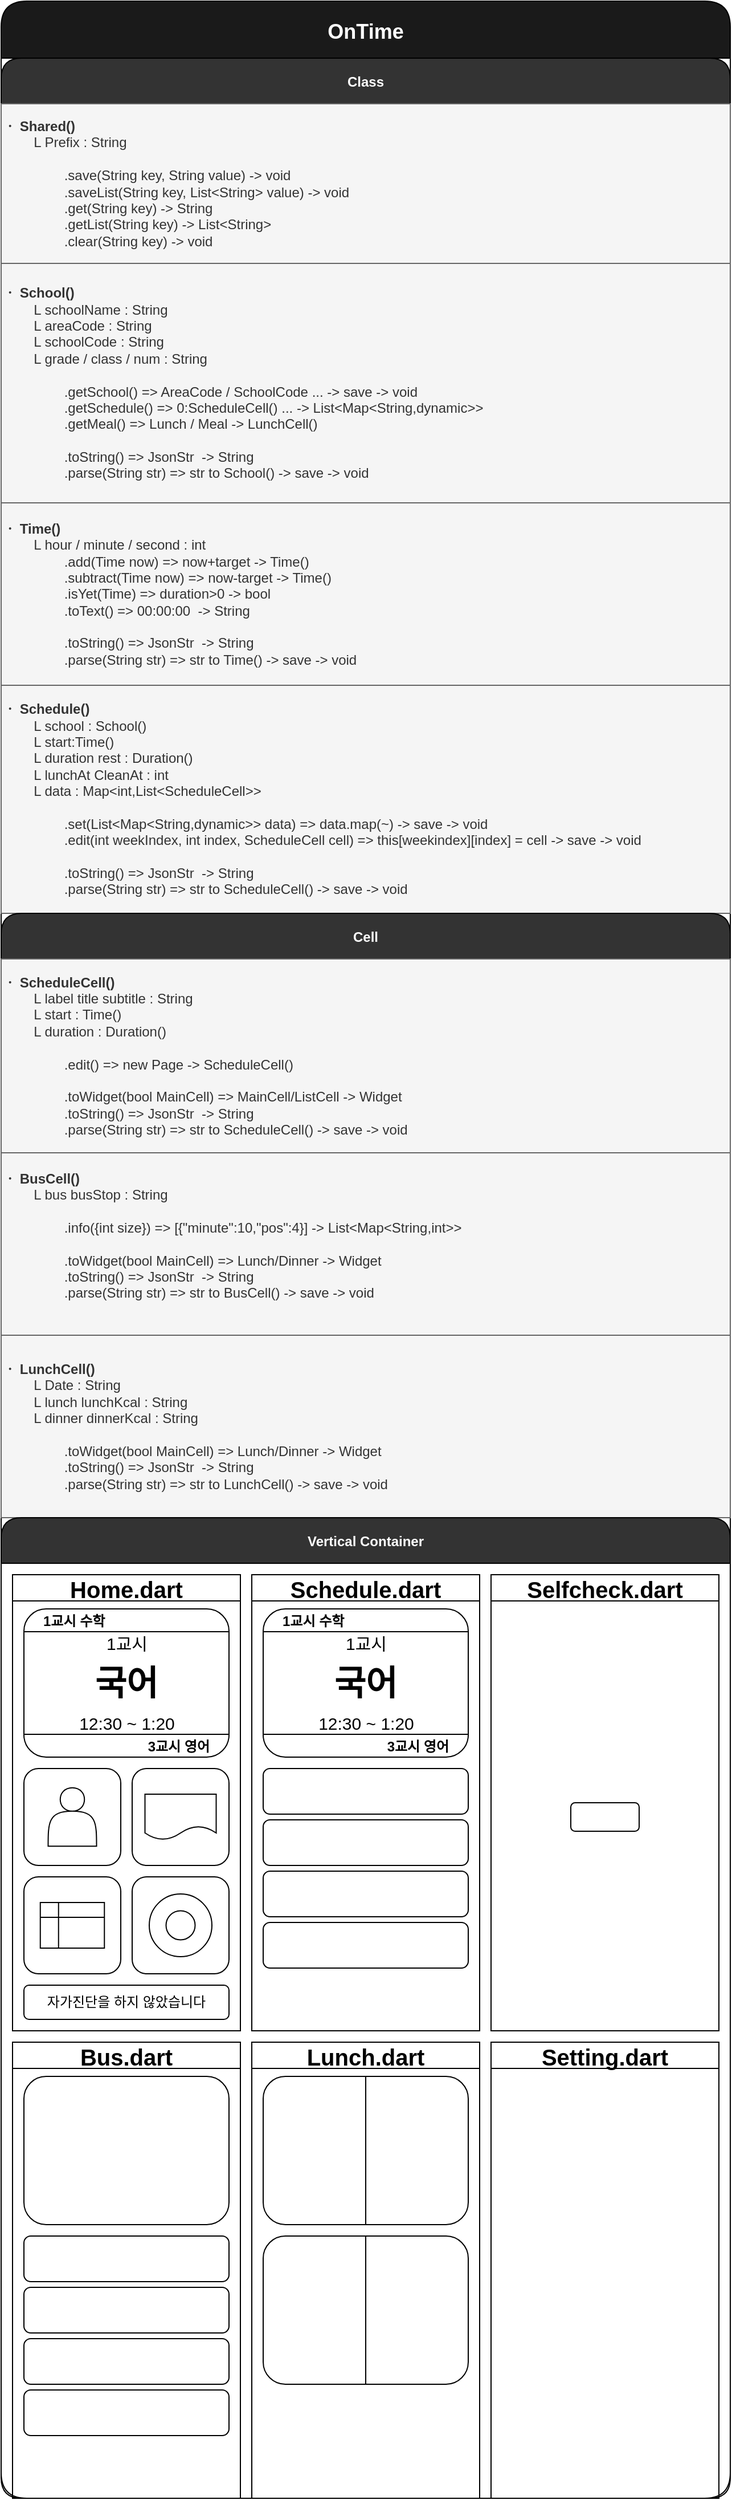 <mxfile version="16.6.3" type="device"><diagram id="papqd-Emx88751zO27Ue" name="Page-1"><mxGraphModel dx="324" dy="532" grid="1" gridSize="10" guides="1" tooltips="1" connect="1" arrows="1" fold="1" page="1" pageScale="1" pageWidth="827" pageHeight="1169" math="0" shadow="0"><root><mxCell id="0"/><mxCell id="1" parent="0"/><mxCell id="Hh0Dkok3QX1RcjYimleG-38" value="OnTime" style="swimlane;fontStyle=1;childLayout=stackLayout;horizontal=1;startSize=50;horizontalStack=0;resizeParent=1;resizeParentMax=0;resizeLast=0;collapsible=1;marginBottom=0;rounded=1;fontFamily=Helvetica;fontSize=18;fontColor=#ffffff;strokeColor=#000000;strokeWidth=1;fillColor=#1A1A1A;" parent="1" vertex="1"><mxGeometry x="10" y="10" width="640" height="2190" as="geometry"><mxRectangle x="10" y="10" width="100" height="50" as="alternateBounds"/></mxGeometry></mxCell><mxCell id="Hh0Dkok3QX1RcjYimleG-10" value="Class" style="swimlane;fontStyle=1;childLayout=stackLayout;horizontal=1;startSize=40;horizontalStack=0;resizeParent=1;resizeParentMax=0;resizeLast=0;collapsible=1;marginBottom=0;rounded=1;fillColor=#333333;strokeColor=#000000;fontColor=#ffffff;strokeWidth=1;" parent="Hh0Dkok3QX1RcjYimleG-38" vertex="1"><mxGeometry y="50" width="640" height="750" as="geometry"><mxRectangle y="50" width="640" height="30" as="alternateBounds"/></mxGeometry></mxCell><mxCell id="Hh0Dkok3QX1RcjYimleG-14" value="&lt;span style=&quot;font-weight: bold&quot;&gt;ㆍ Shared()&lt;br&gt;&lt;/span&gt;&lt;span style=&quot;white-space: pre&quot;&gt;&#9;&lt;/span&gt;L Prefix : String&lt;br style=&quot;padding: 0px ; margin: 0px&quot;&gt;&lt;br style=&quot;padding: 0px ; margin: 0px&quot;&gt;&lt;span style=&quot;white-space: pre&quot;&gt;&#9;&lt;/span&gt;&lt;span style=&quot;white-space: pre&quot;&gt;&#9;&lt;/span&gt;.save(String key, String value) -&amp;gt; void&lt;br&gt;&lt;span style=&quot;white-space: pre&quot;&gt;&#9;&lt;/span&gt;&lt;span style=&quot;white-space: pre&quot;&gt;&#9;&lt;/span&gt;.saveList(String key, List&amp;lt;String&amp;gt; value) -&amp;gt; void&lt;br&gt;&lt;span&gt;&lt;span style=&quot;white-space: pre&quot;&gt;&#9;&lt;/span&gt;&lt;span style=&quot;white-space: pre&quot;&gt;&#9;&lt;/span&gt;.get(String key) -&amp;gt; String&lt;/span&gt;&lt;br&gt;&lt;span style=&quot;white-space: pre&quot;&gt;&#9;&lt;/span&gt;&lt;span style=&quot;white-space: pre&quot;&gt;&#9;&lt;/span&gt;.getList(String key) -&amp;gt; List&amp;lt;String&amp;gt;&lt;br&gt;&lt;span&gt;&lt;span style=&quot;white-space: pre&quot;&gt;&#9;&lt;/span&gt;&lt;span style=&quot;white-space: pre&quot;&gt;&#9;&lt;/span&gt;.clear(String key) -&amp;gt; void&lt;/span&gt;" style="rounded=0;whiteSpace=wrap;html=1;align=left;fillColor=#f5f5f5;fontColor=#333333;strokeColor=#666666;strokeWidth=1;" parent="Hh0Dkok3QX1RcjYimleG-10" vertex="1"><mxGeometry y="40" width="640" height="140" as="geometry"/></mxCell><mxCell id="Hh0Dkok3QX1RcjYimleG-17" value="&lt;b&gt;ㆍ&amp;nbsp;School()&lt;/b&gt;&lt;div&gt;&lt;span style=&quot;white-space: pre&quot;&gt;&#9;&lt;/span&gt;L schoolName : String&lt;/div&gt;&lt;div&gt;&lt;span&gt;&#9;&#9;&lt;/span&gt;&lt;span style=&quot;white-space: pre&quot;&gt;&#9;&lt;/span&gt;L areaCode : String&lt;/div&gt;&lt;div&gt;&lt;span&gt;&#9;&#9;&lt;/span&gt;&lt;span style=&quot;white-space: pre&quot;&gt;&#9;&lt;/span&gt;L schoolCode : String&lt;/div&gt;&lt;div&gt;&lt;span&gt;&#9;&lt;/span&gt;&lt;span style=&quot;white-space: pre&quot;&gt;&#9;&lt;/span&gt;L grade / class / num : String&lt;/div&gt;&lt;div&gt;&lt;br&gt;&lt;/div&gt;&lt;div&gt;&lt;span&gt;&#9;&lt;/span&gt;&lt;span style=&quot;white-space: pre&quot;&gt;&#9;&lt;/span&gt;&lt;span style=&quot;white-space: pre&quot;&gt;&#9;&lt;/span&gt;.getSchool() =&amp;gt; AreaCode / SchoolCode ... -&amp;gt; save -&amp;gt; void&lt;/div&gt;&lt;div&gt;&lt;span&gt;&#9;&lt;/span&gt;&lt;span style=&quot;white-space: pre&quot;&gt;&#9;&lt;/span&gt;&lt;span style=&quot;white-space: pre&quot;&gt;&#9;&lt;/span&gt;.getSchedule() =&amp;gt; 0:ScheduleCell() ... -&amp;gt; List&amp;lt;Map&amp;lt;String,dynamic&amp;gt;&amp;gt;&lt;/div&gt;&lt;div&gt;&lt;span&gt;&#9;&lt;/span&gt;&lt;span style=&quot;white-space: pre&quot;&gt;&#9;&lt;/span&gt;&lt;span style=&quot;white-space: pre&quot;&gt;&#9;&lt;/span&gt;.getMeal() =&amp;gt; Lunch / Meal -&amp;gt; LunchCell()&lt;/div&gt;&lt;div&gt;&lt;br&gt;&lt;/div&gt;&lt;div&gt;&lt;span&gt;&#9;&lt;/span&gt;&lt;span style=&quot;white-space: pre&quot;&gt;&#9;&lt;/span&gt;&lt;span style=&quot;white-space: pre&quot;&gt;&#9;&lt;/span&gt;.toString() =&amp;gt; JsonStr&amp;nbsp; -&amp;gt; String&lt;/div&gt;&lt;div&gt;&lt;span&gt;&#9;&lt;/span&gt;&lt;span style=&quot;white-space: pre&quot;&gt;&#9;&lt;/span&gt;&lt;span style=&quot;white-space: pre&quot;&gt;&#9;&lt;/span&gt;.parse(String str) =&amp;gt; str to School() -&amp;gt; save -&amp;gt; void&lt;/div&gt;" style="rounded=0;whiteSpace=wrap;html=1;align=left;fillColor=#f5f5f5;fontColor=#333333;strokeColor=#666666;strokeWidth=1;" parent="Hh0Dkok3QX1RcjYimleG-10" vertex="1"><mxGeometry y="180" width="640" height="210" as="geometry"/></mxCell><mxCell id="Hh0Dkok3QX1RcjYimleG-16" value="&lt;div&gt;&lt;b&gt;ㆍ Time()&lt;/b&gt;&lt;/div&gt;&lt;div&gt;&lt;span style=&quot;white-space: pre&quot;&gt;&#9;&lt;/span&gt;L hour / minute / second : int&lt;/div&gt;&lt;div&gt;&lt;span&gt;&#9;&lt;/span&gt;&lt;/div&gt;&lt;div&gt;&lt;span&gt;&#9;&lt;/span&gt;&lt;span style=&quot;white-space: pre&quot;&gt;&#9;&lt;/span&gt;&lt;span style=&quot;white-space: pre&quot;&gt;&#9;&lt;/span&gt;.add(Time now) =&amp;gt; now+target -&amp;gt; Time()&lt;/div&gt;&lt;div&gt;&lt;span&gt;&#9;&lt;/span&gt;&lt;span style=&quot;white-space: pre&quot;&gt;&#9;&lt;/span&gt;&lt;span style=&quot;white-space: pre&quot;&gt;&#9;&lt;/span&gt;.subtract(Time now) =&amp;gt; now-target -&amp;gt; Time()&lt;/div&gt;&lt;div&gt;&lt;span&gt;&#9;&lt;/span&gt;&lt;span style=&quot;white-space: pre&quot;&gt;&#9;&lt;/span&gt;&lt;span style=&quot;white-space: pre&quot;&gt;&#9;&lt;/span&gt;.isYet(Time) =&amp;gt; duration&amp;gt;0 -&amp;gt; bool&lt;/div&gt;&lt;div&gt;&lt;span&gt;&#9;&lt;/span&gt;&lt;span style=&quot;white-space: pre&quot;&gt;&#9;&lt;/span&gt;&lt;span style=&quot;white-space: pre&quot;&gt;&#9;&lt;/span&gt;.toText() =&amp;gt; 00:00:00&amp;nbsp; -&amp;gt; String&lt;/div&gt;&lt;div&gt;&lt;br&gt;&lt;/div&gt;&lt;div&gt;&lt;span&gt;&#9;&lt;/span&gt;&lt;span style=&quot;white-space: pre&quot;&gt;&#9;&lt;/span&gt;&lt;span style=&quot;white-space: pre&quot;&gt;&#9;&lt;/span&gt;.toString() =&amp;gt; JsonStr&amp;nbsp; -&amp;gt; String&lt;/div&gt;&lt;div&gt;&#9;&lt;span style=&quot;white-space: pre&quot;&gt;&#9;&lt;/span&gt;&lt;span style=&quot;white-space: pre&quot;&gt;&#9;&lt;/span&gt;.parse(String str) =&amp;gt; str to Time() -&amp;gt; save -&amp;gt; void&lt;/div&gt;" style="rounded=0;whiteSpace=wrap;html=1;align=left;fillColor=#f5f5f5;fontColor=#333333;strokeColor=#666666;strokeWidth=1;" parent="Hh0Dkok3QX1RcjYimleG-10" vertex="1"><mxGeometry y="390" width="640" height="160" as="geometry"/></mxCell><mxCell id="Hh0Dkok3QX1RcjYimleG-15" value="&lt;div&gt;&lt;b&gt;ㆍ Schedule()&lt;/b&gt;&lt;/div&gt;&lt;div&gt;&#9;&lt;span style=&quot;white-space: pre&quot;&gt;&#9;&lt;/span&gt;L school : School()&lt;/div&gt;&lt;div&gt;&lt;span&gt;&#9;&lt;/span&gt;&lt;span style=&quot;white-space: pre&quot;&gt;&#9;&lt;/span&gt;L start:Time()&lt;/div&gt;&lt;div&gt;&lt;span&gt;&#9;&lt;/span&gt;&lt;span style=&quot;white-space: pre&quot;&gt;&#9;&lt;/span&gt;L duration rest : Duration()&lt;/div&gt;&lt;div&gt;&lt;span&gt;&#9;&lt;/span&gt;&lt;span style=&quot;white-space: pre&quot;&gt;&#9;&lt;/span&gt;L lunchAt CleanAt : int&lt;/div&gt;&lt;div&gt;&lt;span&gt;&#9;&lt;/span&gt;&lt;span style=&quot;white-space: pre&quot;&gt;&#9;&lt;/span&gt;L data : Map&amp;lt;int,List&amp;lt;ScheduleCell&amp;gt;&amp;gt;&lt;/div&gt;&lt;div&gt;&lt;br&gt;&lt;/div&gt;&lt;div&gt;&lt;span&gt;&#9;&lt;/span&gt;&lt;span style=&quot;white-space: pre&quot;&gt;&#9;&lt;/span&gt;&lt;span style=&quot;white-space: pre&quot;&gt;&#9;&lt;/span&gt;.set(List&amp;lt;Map&amp;lt;String,dynamic&amp;gt;&amp;gt; data) =&amp;gt; data.map(~) -&amp;gt; save -&amp;gt; void&lt;/div&gt;&lt;div&gt;&lt;span&gt;&#9;&lt;/span&gt;&lt;span style=&quot;white-space: pre&quot;&gt;&#9;&lt;/span&gt;&lt;span style=&quot;white-space: pre&quot;&gt;&#9;&lt;/span&gt;.edit(int weekIndex, int index, ScheduleCell cell) =&amp;gt; this[weekindex][index] = cell -&amp;gt; save -&amp;gt; void&lt;/div&gt;&lt;div&gt;&lt;br&gt;&lt;/div&gt;&lt;div&gt;&lt;span&gt;&#9;&lt;/span&gt;&lt;span style=&quot;white-space: pre&quot;&gt;&#9;&lt;/span&gt;&lt;span style=&quot;white-space: pre&quot;&gt;&#9;&lt;/span&gt;.toString() =&amp;gt; JsonStr&amp;nbsp; -&amp;gt; String&lt;/div&gt;&lt;div&gt;&#9;&lt;span style=&quot;white-space: pre&quot;&gt;&#9;&lt;/span&gt;&lt;span style=&quot;white-space: pre&quot;&gt;&#9;&lt;/span&gt;.parse(String str) =&amp;gt; str to ScheduleCell() -&amp;gt; save -&amp;gt; void&lt;/div&gt;" style="rounded=0;whiteSpace=wrap;html=1;align=left;fillColor=#f5f5f5;fontColor=#333333;strokeColor=#666666;strokeWidth=1;" parent="Hh0Dkok3QX1RcjYimleG-10" vertex="1"><mxGeometry y="550" width="640" height="200" as="geometry"/></mxCell><mxCell id="Hh0Dkok3QX1RcjYimleG-18" value="Cell" style="swimlane;fontStyle=1;childLayout=stackLayout;horizontal=1;startSize=40;horizontalStack=0;resizeParent=1;resizeParentMax=0;resizeLast=0;collapsible=1;marginBottom=0;rounded=1;fillColor=#333333;strokeColor=#000000;fontColor=#ffffff;strokeWidth=1;" parent="Hh0Dkok3QX1RcjYimleG-38" vertex="1"><mxGeometry y="800" width="640" height="530" as="geometry"><mxRectangle y="800" width="640" height="30" as="alternateBounds"/></mxGeometry></mxCell><mxCell id="Hh0Dkok3QX1RcjYimleG-19" value="&lt;div&gt;&lt;b&gt;ㆍ ScheduleCell()&lt;/b&gt;&lt;/div&gt;&lt;div&gt;&#9;&lt;span style=&quot;white-space: pre&quot;&gt;&#9;&lt;/span&gt;L label title subtitle : String&lt;/div&gt;&lt;div&gt;&lt;span&gt;&#9;&lt;/span&gt;&lt;span style=&quot;white-space: pre&quot;&gt;&#9;&lt;/span&gt;L start : Time()&lt;/div&gt;&lt;div&gt;&lt;span&gt;&#9;&lt;/span&gt;&lt;span style=&quot;white-space: pre&quot;&gt;&#9;&lt;/span&gt;L duration : Duration()&lt;/div&gt;&lt;div&gt;&lt;br&gt;&lt;/div&gt;&lt;div&gt;&lt;span&gt;&#9;&lt;/span&gt;&lt;span style=&quot;white-space: pre&quot;&gt;&#9;&lt;span style=&quot;white-space: pre&quot;&gt;&#9;&lt;/span&gt;&lt;/span&gt;.edit() =&amp;gt; new Page -&amp;gt; ScheduleCell()&lt;/div&gt;&lt;div&gt;&lt;br&gt;&lt;/div&gt;&lt;div&gt;&lt;span&gt;&#9;&lt;/span&gt;&lt;span style=&quot;white-space: pre&quot;&gt;&#9;&lt;span style=&quot;white-space: pre&quot;&gt;&#9;&lt;/span&gt;&lt;/span&gt;.toWidget(bool MainCell) =&amp;gt; MainCell/ListCell -&amp;gt; Widget&lt;/div&gt;&lt;div&gt;&lt;span style=&quot;white-space: pre&quot;&gt;&#9;&lt;span style=&quot;white-space: pre&quot;&gt;&#9;&lt;/span&gt;&lt;/span&gt;.toString() =&amp;gt; JsonStr&amp;nbsp; -&amp;gt; String&lt;/div&gt;&lt;div&gt;&lt;span style=&quot;white-space: pre&quot;&gt;&#9;&lt;span style=&quot;white-space: pre&quot;&gt;&#9;&lt;/span&gt;&lt;/span&gt;.parse(String str) =&amp;gt; str to ScheduleCell() -&amp;gt; save -&amp;gt; void&lt;/div&gt;" style="rounded=0;whiteSpace=wrap;html=1;align=left;fillColor=#f5f5f5;fontColor=#333333;strokeColor=#666666;strokeWidth=1;" parent="Hh0Dkok3QX1RcjYimleG-18" vertex="1"><mxGeometry y="40" width="640" height="170" as="geometry"/></mxCell><mxCell id="Hh0Dkok3QX1RcjYimleG-20" value="&lt;div&gt;&lt;b&gt;ㆍ BusCell()&lt;/b&gt;&lt;/div&gt;&lt;div&gt;&#9;&lt;span style=&quot;white-space: pre&quot;&gt;&#9;&lt;/span&gt;L bus busStop : String&lt;/div&gt;&lt;div&gt;&lt;br&gt;&lt;/div&gt;&lt;div&gt;&lt;span&gt;&#9;&lt;/span&gt;&lt;span style=&quot;white-space: pre&quot;&gt;&#9;&lt;span style=&quot;white-space: pre&quot;&gt;&#9;&lt;/span&gt;&lt;/span&gt;.info({int size}) =&amp;gt; [{&quot;minute&quot;:10,&quot;pos&quot;:4}] -&amp;gt; List&amp;lt;Map&amp;lt;String,int&amp;gt;&amp;gt;&lt;/div&gt;&lt;div&gt;&lt;br&gt;&lt;/div&gt;&lt;div&gt;&lt;span&gt;&#9;&lt;/span&gt;&lt;span style=&quot;white-space: pre&quot;&gt;&lt;span style=&quot;white-space: pre&quot;&gt;&#9;&lt;/span&gt;&#9;&lt;/span&gt;.toWidget(bool MainCell) =&amp;gt; Lunch/Dinner -&amp;gt; Widget&lt;/div&gt;&lt;div&gt;&lt;span&gt;&#9;&lt;/span&gt;&lt;span style=&quot;white-space: pre&quot;&gt;&#9;&lt;/span&gt;&lt;span style=&quot;white-space: pre&quot;&gt;&#9;&lt;/span&gt;.toString() =&amp;gt; JsonStr&amp;nbsp; -&amp;gt; String&lt;/div&gt;&lt;div&gt;&lt;span&gt;&#9;&lt;/span&gt;&lt;span style=&quot;white-space: pre&quot;&gt;&lt;span style=&quot;white-space: pre&quot;&gt;&#9;&lt;/span&gt;&#9;&lt;/span&gt;.parse(String str) =&amp;gt; str to BusCell() -&amp;gt; save -&amp;gt; void&lt;/div&gt;&lt;div&gt;&lt;br&gt;&lt;/div&gt;" style="rounded=0;whiteSpace=wrap;html=1;align=left;fillColor=#f5f5f5;fontColor=#333333;strokeColor=#666666;strokeWidth=1;" parent="Hh0Dkok3QX1RcjYimleG-18" vertex="1"><mxGeometry y="210" width="640" height="160" as="geometry"/></mxCell><mxCell id="Hh0Dkok3QX1RcjYimleG-21" value="&lt;div&gt;&lt;b&gt;ㆍ LunchCell()&lt;/b&gt;&lt;/div&gt;&lt;div&gt;&#9;&lt;span style=&quot;white-space: pre&quot;&gt;&#9;&lt;/span&gt;L Date : String&lt;/div&gt;&lt;div&gt;&lt;span&gt;&#9;&lt;/span&gt;&lt;span style=&quot;white-space: pre&quot;&gt;&#9;&lt;/span&gt;L lunch lunchKcal : String&lt;/div&gt;&lt;div&gt;&lt;span&gt;&#9;&lt;/span&gt;&lt;span style=&quot;white-space: pre&quot;&gt;&#9;&lt;/span&gt;L dinner dinnerKcal : String&lt;/div&gt;&lt;div&gt;&lt;br&gt;&lt;/div&gt;&lt;div&gt;&lt;span&gt;&#9;&lt;/span&gt;&lt;span style=&quot;white-space: pre&quot;&gt;&#9;&lt;/span&gt;&lt;span style=&quot;white-space: pre&quot;&gt;&#9;&lt;/span&gt;.toWidget(bool MainCell) =&amp;gt; Lunch/Dinner -&amp;gt; Widget&lt;/div&gt;&lt;div&gt;&lt;span&gt;&#9;&lt;/span&gt;&lt;span style=&quot;white-space: pre&quot;&gt;&#9;&lt;/span&gt;&lt;span style=&quot;white-space: pre&quot;&gt;&#9;&lt;/span&gt;.toString() =&amp;gt; JsonStr&amp;nbsp; -&amp;gt; String&lt;/div&gt;&lt;div&gt;&#9;&lt;span style=&quot;white-space: pre&quot;&gt;&#9;&lt;/span&gt;&lt;span style=&quot;white-space: pre&quot;&gt;&#9;&lt;/span&gt;.parse(String str) =&amp;gt; str to LunchCell() -&amp;gt; save -&amp;gt; void&lt;/div&gt;" style="rounded=0;whiteSpace=wrap;html=1;align=left;fillColor=#f5f5f5;fontColor=#333333;strokeColor=#666666;strokeWidth=1;" parent="Hh0Dkok3QX1RcjYimleG-18" vertex="1"><mxGeometry y="370" width="640" height="160" as="geometry"/></mxCell><mxCell id="Hh0Dkok3QX1RcjYimleG-36" value="Vertical Container" style="swimlane;rounded=1;fontFamily=Helvetica;fontSize=12;fontColor=#ffffff;startSize=40;strokeColor=#000000;strokeWidth=1;fillColor=#333333;" parent="Hh0Dkok3QX1RcjYimleG-38" vertex="1"><mxGeometry y="1330" width="640" height="860" as="geometry"><mxRectangle y="1330" width="640" height="30" as="alternateBounds"/></mxGeometry></mxCell><mxCell id="9PrmPJGAb4qM7O6rwo9i-76" value="Home.dart" style="swimlane;fontSize=20;" parent="Hh0Dkok3QX1RcjYimleG-36" vertex="1"><mxGeometry x="10" y="50" width="200" height="400" as="geometry"><mxRectangle x="10" y="230" width="130" height="30" as="alternateBounds"/></mxGeometry></mxCell><mxCell id="9PrmPJGAb4qM7O6rwo9i-11" value="" style="rounded=1;whiteSpace=wrap;html=1;fontSize=20;" parent="9PrmPJGAb4qM7O6rwo9i-76" vertex="1"><mxGeometry x="10" y="30" width="180" height="130" as="geometry"/></mxCell><mxCell id="9PrmPJGAb4qM7O6rwo9i-15" value="" style="rounded=1;whiteSpace=wrap;html=1;fontSize=20;" parent="9PrmPJGAb4qM7O6rwo9i-76" vertex="1"><mxGeometry x="10" y="170" width="85" height="85" as="geometry"/></mxCell><mxCell id="9PrmPJGAb4qM7O6rwo9i-21" value="" style="rounded=1;whiteSpace=wrap;html=1;fontSize=20;" parent="9PrmPJGAb4qM7O6rwo9i-76" vertex="1"><mxGeometry x="105" y="170" width="85" height="85" as="geometry"/></mxCell><mxCell id="9PrmPJGAb4qM7O6rwo9i-24" value="" style="rounded=1;whiteSpace=wrap;html=1;fontSize=20;" parent="9PrmPJGAb4qM7O6rwo9i-76" vertex="1"><mxGeometry x="10" y="265" width="85" height="85" as="geometry"/></mxCell><mxCell id="9PrmPJGAb4qM7O6rwo9i-25" value="" style="rounded=1;whiteSpace=wrap;html=1;fontSize=20;" parent="9PrmPJGAb4qM7O6rwo9i-76" vertex="1"><mxGeometry x="105" y="265" width="85" height="85" as="geometry"/></mxCell><mxCell id="9PrmPJGAb4qM7O6rwo9i-26" value="" style="rounded=1;whiteSpace=wrap;html=1;fontSize=20;" parent="9PrmPJGAb4qM7O6rwo9i-76" vertex="1"><mxGeometry x="10" y="360" width="180" height="30" as="geometry"/></mxCell><mxCell id="9PrmPJGAb4qM7O6rwo9i-114" value="" style="rounded=0;whiteSpace=wrap;html=1;fontSize=20;" parent="9PrmPJGAb4qM7O6rwo9i-76" vertex="1"><mxGeometry x="10" y="50" width="180" height="90" as="geometry"/></mxCell><mxCell id="9PrmPJGAb4qM7O6rwo9i-116" value="국어" style="text;html=1;strokeColor=none;fillColor=none;align=center;verticalAlign=middle;whiteSpace=wrap;rounded=0;fontSize=30;fontStyle=1" parent="9PrmPJGAb4qM7O6rwo9i-76" vertex="1"><mxGeometry x="50" y="70" width="100" height="50" as="geometry"/></mxCell><mxCell id="9PrmPJGAb4qM7O6rwo9i-117" value="12:30 ~ 1:20" style="text;html=1;strokeColor=none;fillColor=none;align=center;verticalAlign=middle;whiteSpace=wrap;rounded=0;fontSize=15;" parent="9PrmPJGAb4qM7O6rwo9i-76" vertex="1"><mxGeometry x="37.5" y="120" width="125" height="20" as="geometry"/></mxCell><mxCell id="9PrmPJGAb4qM7O6rwo9i-118" value="1교시" style="text;html=1;strokeColor=none;fillColor=none;align=center;verticalAlign=middle;whiteSpace=wrap;rounded=0;fontSize=15;" parent="9PrmPJGAb4qM7O6rwo9i-76" vertex="1"><mxGeometry x="37.5" y="50" width="125" height="20" as="geometry"/></mxCell><mxCell id="9PrmPJGAb4qM7O6rwo9i-119" value="1교시 수학" style="text;html=1;strokeColor=none;fillColor=none;align=left;verticalAlign=bottom;whiteSpace=wrap;rounded=0;fontSize=12;spacingLeft=15;fontStyle=1;spacingRight=15;" parent="9PrmPJGAb4qM7O6rwo9i-76" vertex="1"><mxGeometry x="10" y="30" width="180" height="20" as="geometry"/></mxCell><mxCell id="9PrmPJGAb4qM7O6rwo9i-121" value="3교시 영어" style="text;html=1;strokeColor=none;fillColor=none;align=right;verticalAlign=bottom;whiteSpace=wrap;rounded=0;fontSize=12;spacingLeft=15;fontStyle=1;spacingRight=15;" parent="9PrmPJGAb4qM7O6rwo9i-76" vertex="1"><mxGeometry x="10" y="140" width="180" height="20" as="geometry"/></mxCell><mxCell id="9PrmPJGAb4qM7O6rwo9i-154" value="" style="shape=actor;whiteSpace=wrap;html=1;fontSize=12;" parent="9PrmPJGAb4qM7O6rwo9i-76" vertex="1"><mxGeometry x="31.25" y="186.88" width="42.5" height="51.25" as="geometry"/></mxCell><mxCell id="9PrmPJGAb4qM7O6rwo9i-167" value="" style="shape=internalStorage;whiteSpace=wrap;html=1;backgroundOutline=1;fontSize=12;dx=16;dy=13;" parent="9PrmPJGAb4qM7O6rwo9i-76" vertex="1"><mxGeometry x="24.38" y="287.5" width="56.25" height="40" as="geometry"/></mxCell><mxCell id="9PrmPJGAb4qM7O6rwo9i-168" value="" style="shape=document;whiteSpace=wrap;html=1;boundedLbl=1;fontSize=12;" parent="9PrmPJGAb4qM7O6rwo9i-76" vertex="1"><mxGeometry x="116.25" y="192.5" width="62.5" height="40" as="geometry"/></mxCell><mxCell id="9PrmPJGAb4qM7O6rwo9i-169" value="" style="verticalLabelPosition=bottom;verticalAlign=top;html=1;shape=mxgraph.basic.donut;dx=14.74;fontSize=12;" parent="9PrmPJGAb4qM7O6rwo9i-76" vertex="1"><mxGeometry x="120" y="280" width="55" height="55" as="geometry"/></mxCell><mxCell id="9PrmPJGAb4qM7O6rwo9i-170" value="자가진단을 하지 않았습니다" style="text;html=1;strokeColor=none;fillColor=none;align=center;verticalAlign=middle;whiteSpace=wrap;rounded=0;fontSize=12;" parent="9PrmPJGAb4qM7O6rwo9i-76" vertex="1"><mxGeometry x="10" y="360" width="180" height="30" as="geometry"/></mxCell><mxCell id="9PrmPJGAb4qM7O6rwo9i-78" value="Schedule.dart" style="swimlane;fontSize=20;" parent="Hh0Dkok3QX1RcjYimleG-36" vertex="1"><mxGeometry x="220" y="50" width="200" height="400" as="geometry"/></mxCell><mxCell id="9PrmPJGAb4qM7O6rwo9i-50" value="" style="rounded=1;whiteSpace=wrap;html=1;fontSize=20;" parent="9PrmPJGAb4qM7O6rwo9i-78" vertex="1"><mxGeometry x="10" y="170" width="180" height="40" as="geometry"/></mxCell><mxCell id="9PrmPJGAb4qM7O6rwo9i-54" value="" style="rounded=1;whiteSpace=wrap;html=1;fontSize=20;" parent="9PrmPJGAb4qM7O6rwo9i-78" vertex="1"><mxGeometry x="10" y="215" width="180" height="40" as="geometry"/></mxCell><mxCell id="9PrmPJGAb4qM7O6rwo9i-55" value="" style="rounded=1;whiteSpace=wrap;html=1;fontSize=20;" parent="9PrmPJGAb4qM7O6rwo9i-78" vertex="1"><mxGeometry x="10" y="260" width="180" height="40" as="geometry"/></mxCell><mxCell id="9PrmPJGAb4qM7O6rwo9i-56" value="" style="rounded=1;whiteSpace=wrap;html=1;fontSize=20;" parent="9PrmPJGAb4qM7O6rwo9i-78" vertex="1"><mxGeometry x="10" y="305" width="180" height="40" as="geometry"/></mxCell><mxCell id="9PrmPJGAb4qM7O6rwo9i-122" value="" style="rounded=1;whiteSpace=wrap;html=1;fontSize=20;" parent="9PrmPJGAb4qM7O6rwo9i-78" vertex="1"><mxGeometry x="10" y="30" width="180" height="130" as="geometry"/></mxCell><mxCell id="9PrmPJGAb4qM7O6rwo9i-123" value="" style="rounded=0;whiteSpace=wrap;html=1;fontSize=20;" parent="9PrmPJGAb4qM7O6rwo9i-78" vertex="1"><mxGeometry x="10" y="50" width="180" height="90" as="geometry"/></mxCell><mxCell id="9PrmPJGAb4qM7O6rwo9i-124" value="국어" style="text;html=1;strokeColor=none;fillColor=none;align=center;verticalAlign=middle;whiteSpace=wrap;rounded=0;fontSize=30;fontStyle=1" parent="9PrmPJGAb4qM7O6rwo9i-78" vertex="1"><mxGeometry x="50" y="70" width="100" height="50" as="geometry"/></mxCell><mxCell id="9PrmPJGAb4qM7O6rwo9i-125" value="12:30 ~ 1:20" style="text;html=1;strokeColor=none;fillColor=none;align=center;verticalAlign=middle;whiteSpace=wrap;rounded=0;fontSize=15;" parent="9PrmPJGAb4qM7O6rwo9i-78" vertex="1"><mxGeometry x="37.5" y="120" width="125" height="20" as="geometry"/></mxCell><mxCell id="9PrmPJGAb4qM7O6rwo9i-126" value="1교시" style="text;html=1;strokeColor=none;fillColor=none;align=center;verticalAlign=middle;whiteSpace=wrap;rounded=0;fontSize=15;" parent="9PrmPJGAb4qM7O6rwo9i-78" vertex="1"><mxGeometry x="37.5" y="50" width="125" height="20" as="geometry"/></mxCell><mxCell id="9PrmPJGAb4qM7O6rwo9i-127" value="1교시 수학" style="text;html=1;strokeColor=none;fillColor=none;align=left;verticalAlign=bottom;whiteSpace=wrap;rounded=0;fontSize=12;spacingLeft=15;fontStyle=1;spacingRight=15;" parent="9PrmPJGAb4qM7O6rwo9i-78" vertex="1"><mxGeometry x="10" y="30" width="180" height="20" as="geometry"/></mxCell><mxCell id="9PrmPJGAb4qM7O6rwo9i-128" value="3교시 영어" style="text;html=1;strokeColor=none;fillColor=none;align=right;verticalAlign=bottom;whiteSpace=wrap;rounded=0;fontSize=12;spacingLeft=15;fontStyle=1;spacingRight=15;" parent="9PrmPJGAb4qM7O6rwo9i-78" vertex="1"><mxGeometry x="10" y="140" width="180" height="20" as="geometry"/></mxCell><mxCell id="9PrmPJGAb4qM7O6rwo9i-79" value="Selfcheck.dart" style="swimlane;fontSize=20;" parent="Hh0Dkok3QX1RcjYimleG-36" vertex="1"><mxGeometry x="430" y="50" width="200" height="400" as="geometry"/></mxCell><mxCell id="9PrmPJGAb4qM7O6rwo9i-103" value="" style="rounded=1;whiteSpace=wrap;html=1;fontSize=20;" parent="9PrmPJGAb4qM7O6rwo9i-79" vertex="1"><mxGeometry x="70" y="200" width="60" height="25" as="geometry"/></mxCell><mxCell id="9PrmPJGAb4qM7O6rwo9i-85" value="Bus.dart" style="swimlane;fontSize=20;" parent="Hh0Dkok3QX1RcjYimleG-36" vertex="1"><mxGeometry x="10" y="460" width="200" height="400" as="geometry"/></mxCell><mxCell id="9PrmPJGAb4qM7O6rwo9i-86" value="" style="rounded=1;whiteSpace=wrap;html=1;fontSize=20;" parent="9PrmPJGAb4qM7O6rwo9i-85" vertex="1"><mxGeometry x="10" y="30" width="180" height="130" as="geometry"/></mxCell><mxCell id="9PrmPJGAb4qM7O6rwo9i-87" value="" style="rounded=1;whiteSpace=wrap;html=1;fontSize=20;" parent="9PrmPJGAb4qM7O6rwo9i-85" vertex="1"><mxGeometry x="10" y="170" width="180" height="40" as="geometry"/></mxCell><mxCell id="9PrmPJGAb4qM7O6rwo9i-88" value="" style="rounded=1;whiteSpace=wrap;html=1;fontSize=20;" parent="9PrmPJGAb4qM7O6rwo9i-85" vertex="1"><mxGeometry x="10" y="215" width="180" height="40" as="geometry"/></mxCell><mxCell id="9PrmPJGAb4qM7O6rwo9i-89" value="" style="rounded=1;whiteSpace=wrap;html=1;fontSize=20;" parent="9PrmPJGAb4qM7O6rwo9i-85" vertex="1"><mxGeometry x="10" y="260" width="180" height="40" as="geometry"/></mxCell><mxCell id="9PrmPJGAb4qM7O6rwo9i-90" value="" style="rounded=1;whiteSpace=wrap;html=1;fontSize=20;" parent="9PrmPJGAb4qM7O6rwo9i-85" vertex="1"><mxGeometry x="10" y="305" width="180" height="40" as="geometry"/></mxCell><mxCell id="9PrmPJGAb4qM7O6rwo9i-91" value="Lunch.dart" style="swimlane;fontSize=20;" parent="Hh0Dkok3QX1RcjYimleG-36" vertex="1"><mxGeometry x="220" y="460" width="200" height="400" as="geometry"/></mxCell><mxCell id="9PrmPJGAb4qM7O6rwo9i-92" value="" style="rounded=1;whiteSpace=wrap;html=1;fontSize=20;" parent="9PrmPJGAb4qM7O6rwo9i-91" vertex="1"><mxGeometry x="10" y="30" width="180" height="130" as="geometry"/></mxCell><mxCell id="9PrmPJGAb4qM7O6rwo9i-93" value="" style="rounded=1;whiteSpace=wrap;html=1;fontSize=20;" parent="9PrmPJGAb4qM7O6rwo9i-91" vertex="1"><mxGeometry x="10" y="170" width="180" height="130" as="geometry"/></mxCell><mxCell id="9PrmPJGAb4qM7O6rwo9i-94" value="" style="endArrow=none;html=1;rounded=0;fontSize=20;entryX=0.5;entryY=0;entryDx=0;entryDy=0;exitX=0.5;exitY=1;exitDx=0;exitDy=0;" parent="9PrmPJGAb4qM7O6rwo9i-91" source="9PrmPJGAb4qM7O6rwo9i-92" target="9PrmPJGAb4qM7O6rwo9i-92" edge="1"><mxGeometry width="50" height="50" relative="1" as="geometry"><mxPoint x="90" y="90" as="sourcePoint"/><mxPoint x="140" y="40" as="targetPoint"/></mxGeometry></mxCell><mxCell id="9PrmPJGAb4qM7O6rwo9i-95" value="" style="endArrow=none;html=1;rounded=0;fontSize=20;entryX=0.5;entryY=0;entryDx=0;entryDy=0;exitX=0.5;exitY=1;exitDx=0;exitDy=0;" parent="9PrmPJGAb4qM7O6rwo9i-91" source="9PrmPJGAb4qM7O6rwo9i-93" target="9PrmPJGAb4qM7O6rwo9i-93" edge="1"><mxGeometry width="50" height="50" relative="1" as="geometry"><mxPoint x="100" y="310" as="sourcePoint"/><mxPoint x="109.58" y="170.0" as="targetPoint"/></mxGeometry></mxCell><mxCell id="9PrmPJGAb4qM7O6rwo9i-96" value="Setting.dart" style="swimlane;fontSize=20;horizontal=1;startSize=23;" parent="Hh0Dkok3QX1RcjYimleG-36" vertex="1"><mxGeometry x="430" y="460" width="200" height="400" as="geometry"/></mxCell></root></mxGraphModel></diagram></mxfile>